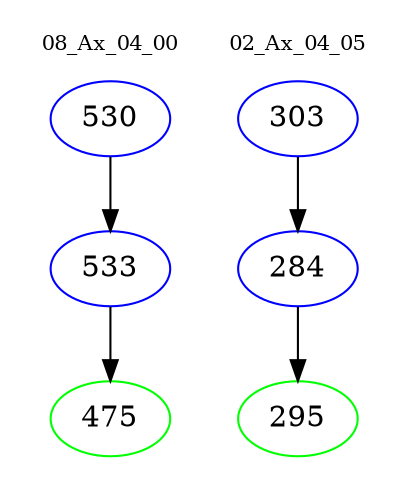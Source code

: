 digraph{
subgraph cluster_0 {
color = white
label = "08_Ax_04_00";
fontsize=10;
T0_530 [label="530", color="blue"]
T0_530 -> T0_533 [color="black"]
T0_533 [label="533", color="blue"]
T0_533 -> T0_475 [color="black"]
T0_475 [label="475", color="green"]
}
subgraph cluster_1 {
color = white
label = "02_Ax_04_05";
fontsize=10;
T1_303 [label="303", color="blue"]
T1_303 -> T1_284 [color="black"]
T1_284 [label="284", color="blue"]
T1_284 -> T1_295 [color="black"]
T1_295 [label="295", color="green"]
}
}
